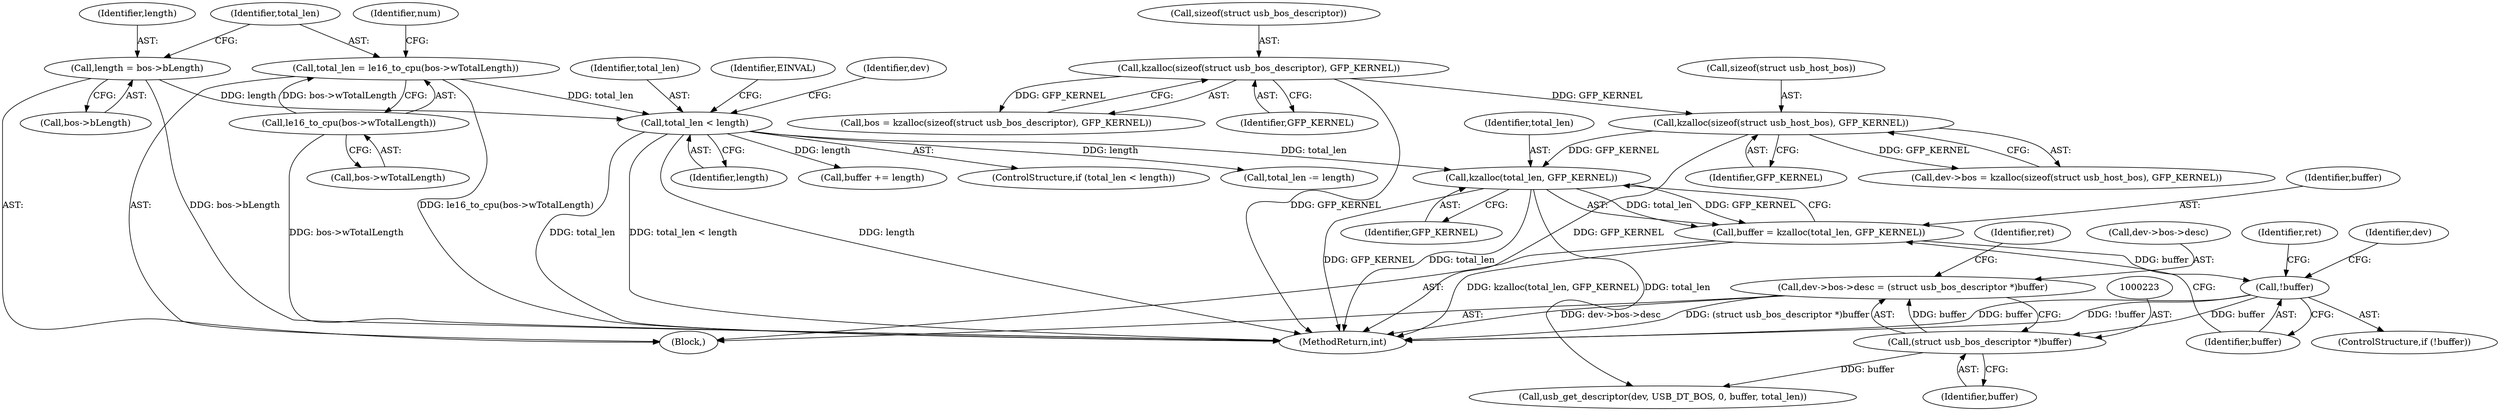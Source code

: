 digraph "0_linux_1c0edc3633b56000e18d82fc241e3995ca18a69e@pointer" {
"1000216" [label="(Call,dev->bos->desc = (struct usb_bos_descriptor *)buffer)"];
"1000222" [label="(Call,(struct usb_bos_descriptor *)buffer)"];
"1000208" [label="(Call,!buffer)"];
"1000202" [label="(Call,buffer = kzalloc(total_len, GFP_KERNEL))"];
"1000204" [label="(Call,kzalloc(total_len, GFP_KERNEL))"];
"1000180" [label="(Call,total_len < length)"];
"1000166" [label="(Call,total_len = le16_to_cpu(bos->wTotalLength))"];
"1000168" [label="(Call,le16_to_cpu(bos->wTotalLength))"];
"1000161" [label="(Call,length = bos->bLength)"];
"1000190" [label="(Call,kzalloc(sizeof(struct usb_host_bos), GFP_KERNEL))"];
"1000123" [label="(Call,kzalloc(sizeof(struct usb_bos_descriptor), GFP_KERNEL))"];
"1000208" [label="(Call,!buffer)"];
"1000162" [label="(Identifier,length)"];
"1000222" [label="(Call,(struct usb_bos_descriptor *)buffer)"];
"1000263" [label="(Call,buffer += length)"];
"1000163" [label="(Call,bos->bLength)"];
"1000190" [label="(Call,kzalloc(sizeof(struct usb_host_bos), GFP_KERNEL))"];
"1000226" [label="(Identifier,ret)"];
"1000191" [label="(Call,sizeof(struct usb_host_bos))"];
"1000216" [label="(Call,dev->bos->desc = (struct usb_bos_descriptor *)buffer)"];
"1000166" [label="(Call,total_len = le16_to_cpu(bos->wTotalLength))"];
"1000169" [label="(Call,bos->wTotalLength)"];
"1000121" [label="(Call,bos = kzalloc(sizeof(struct usb_bos_descriptor), GFP_KERNEL))"];
"1000212" [label="(Identifier,ret)"];
"1000207" [label="(ControlStructure,if (!buffer))"];
"1000173" [label="(Identifier,num)"];
"1000217" [label="(Call,dev->bos->desc)"];
"1000224" [label="(Identifier,buffer)"];
"1000179" [label="(ControlStructure,if (total_len < length))"];
"1000203" [label="(Identifier,buffer)"];
"1000250" [label="(Call,total_len -= length)"];
"1000126" [label="(Identifier,GFP_KERNEL)"];
"1000161" [label="(Call,length = bos->bLength)"];
"1000193" [label="(Identifier,GFP_KERNEL)"];
"1000182" [label="(Identifier,length)"];
"1000206" [label="(Identifier,GFP_KERNEL)"];
"1000205" [label="(Identifier,total_len)"];
"1000219" [label="(Identifier,dev)"];
"1000180" [label="(Call,total_len < length)"];
"1000181" [label="(Identifier,total_len)"];
"1000227" [label="(Call,usb_get_descriptor(dev, USB_DT_BOS, 0, buffer, total_len))"];
"1000167" [label="(Identifier,total_len)"];
"1000123" [label="(Call,kzalloc(sizeof(struct usb_bos_descriptor), GFP_KERNEL))"];
"1000202" [label="(Call,buffer = kzalloc(total_len, GFP_KERNEL))"];
"1000105" [label="(Block,)"];
"1000124" [label="(Call,sizeof(struct usb_bos_descriptor))"];
"1000185" [label="(Identifier,EINVAL)"];
"1000209" [label="(Identifier,buffer)"];
"1000168" [label="(Call,le16_to_cpu(bos->wTotalLength))"];
"1000204" [label="(Call,kzalloc(total_len, GFP_KERNEL))"];
"1000383" [label="(MethodReturn,int)"];
"1000186" [label="(Call,dev->bos = kzalloc(sizeof(struct usb_host_bos), GFP_KERNEL))"];
"1000188" [label="(Identifier,dev)"];
"1000216" -> "1000105"  [label="AST: "];
"1000216" -> "1000222"  [label="CFG: "];
"1000217" -> "1000216"  [label="AST: "];
"1000222" -> "1000216"  [label="AST: "];
"1000226" -> "1000216"  [label="CFG: "];
"1000216" -> "1000383"  [label="DDG: dev->bos->desc"];
"1000216" -> "1000383"  [label="DDG: (struct usb_bos_descriptor *)buffer"];
"1000222" -> "1000216"  [label="DDG: buffer"];
"1000222" -> "1000224"  [label="CFG: "];
"1000223" -> "1000222"  [label="AST: "];
"1000224" -> "1000222"  [label="AST: "];
"1000208" -> "1000222"  [label="DDG: buffer"];
"1000222" -> "1000227"  [label="DDG: buffer"];
"1000208" -> "1000207"  [label="AST: "];
"1000208" -> "1000209"  [label="CFG: "];
"1000209" -> "1000208"  [label="AST: "];
"1000212" -> "1000208"  [label="CFG: "];
"1000219" -> "1000208"  [label="CFG: "];
"1000208" -> "1000383"  [label="DDG: buffer"];
"1000208" -> "1000383"  [label="DDG: !buffer"];
"1000202" -> "1000208"  [label="DDG: buffer"];
"1000202" -> "1000105"  [label="AST: "];
"1000202" -> "1000204"  [label="CFG: "];
"1000203" -> "1000202"  [label="AST: "];
"1000204" -> "1000202"  [label="AST: "];
"1000209" -> "1000202"  [label="CFG: "];
"1000202" -> "1000383"  [label="DDG: kzalloc(total_len, GFP_KERNEL)"];
"1000204" -> "1000202"  [label="DDG: total_len"];
"1000204" -> "1000202"  [label="DDG: GFP_KERNEL"];
"1000204" -> "1000206"  [label="CFG: "];
"1000205" -> "1000204"  [label="AST: "];
"1000206" -> "1000204"  [label="AST: "];
"1000204" -> "1000383"  [label="DDG: GFP_KERNEL"];
"1000204" -> "1000383"  [label="DDG: total_len"];
"1000180" -> "1000204"  [label="DDG: total_len"];
"1000190" -> "1000204"  [label="DDG: GFP_KERNEL"];
"1000204" -> "1000227"  [label="DDG: total_len"];
"1000180" -> "1000179"  [label="AST: "];
"1000180" -> "1000182"  [label="CFG: "];
"1000181" -> "1000180"  [label="AST: "];
"1000182" -> "1000180"  [label="AST: "];
"1000185" -> "1000180"  [label="CFG: "];
"1000188" -> "1000180"  [label="CFG: "];
"1000180" -> "1000383"  [label="DDG: length"];
"1000180" -> "1000383"  [label="DDG: total_len"];
"1000180" -> "1000383"  [label="DDG: total_len < length"];
"1000166" -> "1000180"  [label="DDG: total_len"];
"1000161" -> "1000180"  [label="DDG: length"];
"1000180" -> "1000250"  [label="DDG: length"];
"1000180" -> "1000263"  [label="DDG: length"];
"1000166" -> "1000105"  [label="AST: "];
"1000166" -> "1000168"  [label="CFG: "];
"1000167" -> "1000166"  [label="AST: "];
"1000168" -> "1000166"  [label="AST: "];
"1000173" -> "1000166"  [label="CFG: "];
"1000166" -> "1000383"  [label="DDG: le16_to_cpu(bos->wTotalLength)"];
"1000168" -> "1000166"  [label="DDG: bos->wTotalLength"];
"1000168" -> "1000169"  [label="CFG: "];
"1000169" -> "1000168"  [label="AST: "];
"1000168" -> "1000383"  [label="DDG: bos->wTotalLength"];
"1000161" -> "1000105"  [label="AST: "];
"1000161" -> "1000163"  [label="CFG: "];
"1000162" -> "1000161"  [label="AST: "];
"1000163" -> "1000161"  [label="AST: "];
"1000167" -> "1000161"  [label="CFG: "];
"1000161" -> "1000383"  [label="DDG: bos->bLength"];
"1000190" -> "1000186"  [label="AST: "];
"1000190" -> "1000193"  [label="CFG: "];
"1000191" -> "1000190"  [label="AST: "];
"1000193" -> "1000190"  [label="AST: "];
"1000186" -> "1000190"  [label="CFG: "];
"1000190" -> "1000383"  [label="DDG: GFP_KERNEL"];
"1000190" -> "1000186"  [label="DDG: GFP_KERNEL"];
"1000123" -> "1000190"  [label="DDG: GFP_KERNEL"];
"1000123" -> "1000121"  [label="AST: "];
"1000123" -> "1000126"  [label="CFG: "];
"1000124" -> "1000123"  [label="AST: "];
"1000126" -> "1000123"  [label="AST: "];
"1000121" -> "1000123"  [label="CFG: "];
"1000123" -> "1000383"  [label="DDG: GFP_KERNEL"];
"1000123" -> "1000121"  [label="DDG: GFP_KERNEL"];
}
